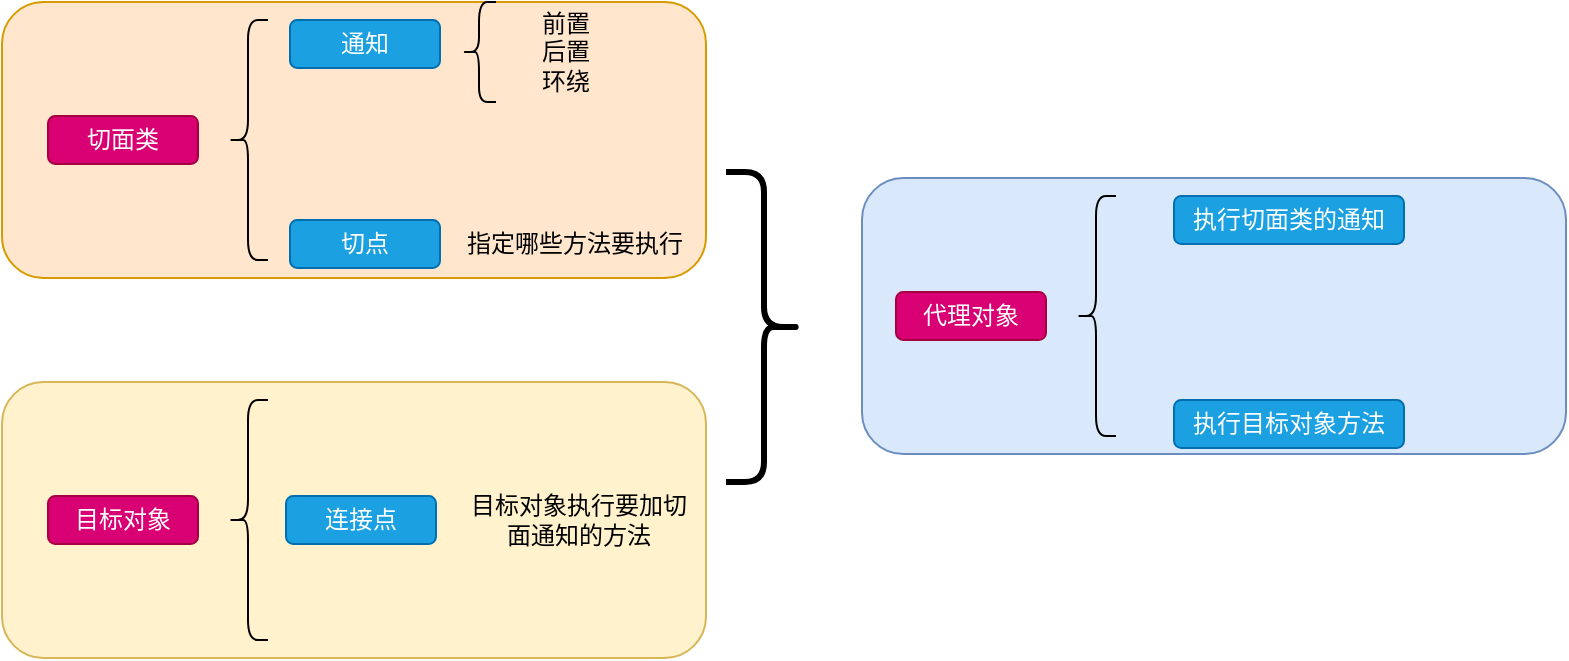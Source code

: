 <mxfile version="24.2.7" type="github">
  <diagram name="第 1 页" id="KeRVim8FPUtJoILA_i35">
    <mxGraphModel dx="954" dy="558" grid="0" gridSize="10" guides="1" tooltips="1" connect="1" arrows="1" fold="1" page="1" pageScale="1" pageWidth="827" pageHeight="1169" math="0" shadow="0">
      <root>
        <mxCell id="0" />
        <mxCell id="1" parent="0" />
        <mxCell id="2M8X2cpPcYSi4sutsWAT-2" value="" style="rounded=1;whiteSpace=wrap;html=1;fillColor=#ffe6cc;strokeColor=#d79b00;" vertex="1" parent="1">
          <mxGeometry x="36" y="123" width="352" height="138" as="geometry" />
        </mxCell>
        <mxCell id="2M8X2cpPcYSi4sutsWAT-3" value="" style="rounded=1;whiteSpace=wrap;html=1;fillColor=#fff2cc;strokeColor=#d6b656;" vertex="1" parent="1">
          <mxGeometry x="36" y="313" width="352" height="138" as="geometry" />
        </mxCell>
        <mxCell id="2M8X2cpPcYSi4sutsWAT-4" value="" style="rounded=1;whiteSpace=wrap;html=1;fillColor=#dae8fc;strokeColor=#6c8ebf;" vertex="1" parent="1">
          <mxGeometry x="466" y="211" width="352" height="138" as="geometry" />
        </mxCell>
        <mxCell id="2M8X2cpPcYSi4sutsWAT-5" value="" style="shape=curlyBracket;whiteSpace=wrap;html=1;rounded=1;labelPosition=left;verticalLabelPosition=middle;align=right;verticalAlign=middle;" vertex="1" parent="1">
          <mxGeometry x="149" y="132" width="20" height="120" as="geometry" />
        </mxCell>
        <mxCell id="2M8X2cpPcYSi4sutsWAT-6" value="" style="shape=curlyBracket;whiteSpace=wrap;html=1;rounded=1;labelPosition=left;verticalLabelPosition=middle;align=right;verticalAlign=middle;" vertex="1" parent="1">
          <mxGeometry x="149" y="322" width="20" height="120" as="geometry" />
        </mxCell>
        <mxCell id="2M8X2cpPcYSi4sutsWAT-7" value="" style="shape=curlyBracket;whiteSpace=wrap;html=1;rounded=1;labelPosition=left;verticalLabelPosition=middle;align=right;verticalAlign=middle;" vertex="1" parent="1">
          <mxGeometry x="573" y="220" width="20" height="120" as="geometry" />
        </mxCell>
        <mxCell id="2M8X2cpPcYSi4sutsWAT-8" value="通知" style="rounded=1;whiteSpace=wrap;html=1;fillColor=#1ba1e2;fontColor=#ffffff;strokeColor=#006EAF;" vertex="1" parent="1">
          <mxGeometry x="180" y="132" width="75" height="24" as="geometry" />
        </mxCell>
        <mxCell id="2M8X2cpPcYSi4sutsWAT-9" value="切面类" style="rounded=1;whiteSpace=wrap;html=1;fillColor=#d80073;fontColor=#ffffff;strokeColor=#A50040;" vertex="1" parent="1">
          <mxGeometry x="59" y="180" width="75" height="24" as="geometry" />
        </mxCell>
        <mxCell id="2M8X2cpPcYSi4sutsWAT-10" value="目标对象" style="rounded=1;whiteSpace=wrap;html=1;fillColor=#d80073;fontColor=#ffffff;strokeColor=#A50040;" vertex="1" parent="1">
          <mxGeometry x="59" y="370" width="75" height="24" as="geometry" />
        </mxCell>
        <mxCell id="2M8X2cpPcYSi4sutsWAT-11" value="代理对象" style="rounded=1;whiteSpace=wrap;html=1;fillColor=#d80073;fontColor=#ffffff;strokeColor=#A50040;" vertex="1" parent="1">
          <mxGeometry x="483" y="268" width="75" height="24" as="geometry" />
        </mxCell>
        <mxCell id="2M8X2cpPcYSi4sutsWAT-12" value="切点" style="rounded=1;whiteSpace=wrap;html=1;fillColor=#1ba1e2;fontColor=#ffffff;strokeColor=#006EAF;" vertex="1" parent="1">
          <mxGeometry x="180" y="232" width="75" height="24" as="geometry" />
        </mxCell>
        <mxCell id="2M8X2cpPcYSi4sutsWAT-13" value="连接点" style="rounded=1;whiteSpace=wrap;html=1;fillColor=#1ba1e2;fontColor=#ffffff;strokeColor=#006EAF;" vertex="1" parent="1">
          <mxGeometry x="178" y="370" width="75" height="24" as="geometry" />
        </mxCell>
        <mxCell id="2M8X2cpPcYSi4sutsWAT-14" value="执行切面类的通知" style="rounded=1;whiteSpace=wrap;html=1;fillColor=#1ba1e2;fontColor=#ffffff;strokeColor=#006EAF;" vertex="1" parent="1">
          <mxGeometry x="622" y="220" width="115" height="24" as="geometry" />
        </mxCell>
        <mxCell id="2M8X2cpPcYSi4sutsWAT-15" value="执行目标对象方法" style="rounded=1;whiteSpace=wrap;html=1;fillColor=#1ba1e2;fontColor=#ffffff;strokeColor=#006EAF;" vertex="1" parent="1">
          <mxGeometry x="622" y="322" width="115" height="24" as="geometry" />
        </mxCell>
        <mxCell id="2M8X2cpPcYSi4sutsWAT-16" value="" style="shape=curlyBracket;whiteSpace=wrap;html=1;rounded=1;flipH=1;labelPosition=right;verticalLabelPosition=middle;align=left;verticalAlign=middle;strokeWidth=3;" vertex="1" parent="1">
          <mxGeometry x="398" y="208" width="38" height="155" as="geometry" />
        </mxCell>
        <mxCell id="2M8X2cpPcYSi4sutsWAT-17" value="" style="shape=curlyBracket;whiteSpace=wrap;html=1;rounded=1;labelPosition=left;verticalLabelPosition=middle;align=right;verticalAlign=middle;" vertex="1" parent="1">
          <mxGeometry x="266" y="123" width="17" height="50" as="geometry" />
        </mxCell>
        <mxCell id="2M8X2cpPcYSi4sutsWAT-20" value="前置&lt;br&gt;后置&lt;br&gt;环绕" style="text;html=1;align=center;verticalAlign=middle;whiteSpace=wrap;rounded=0;" vertex="1" parent="1">
          <mxGeometry x="288" y="125.5" width="60" height="45" as="geometry" />
        </mxCell>
        <mxCell id="2M8X2cpPcYSi4sutsWAT-21" value="指定哪些方法要执行" style="text;html=1;align=center;verticalAlign=middle;whiteSpace=wrap;rounded=0;" vertex="1" parent="1">
          <mxGeometry x="264" y="229" width="117" height="30" as="geometry" />
        </mxCell>
        <mxCell id="2M8X2cpPcYSi4sutsWAT-22" value="目标对象执行要加切面通知的方法" style="text;html=1;align=center;verticalAlign=middle;whiteSpace=wrap;rounded=0;" vertex="1" parent="1">
          <mxGeometry x="266" y="367" width="117" height="30" as="geometry" />
        </mxCell>
      </root>
    </mxGraphModel>
  </diagram>
</mxfile>

